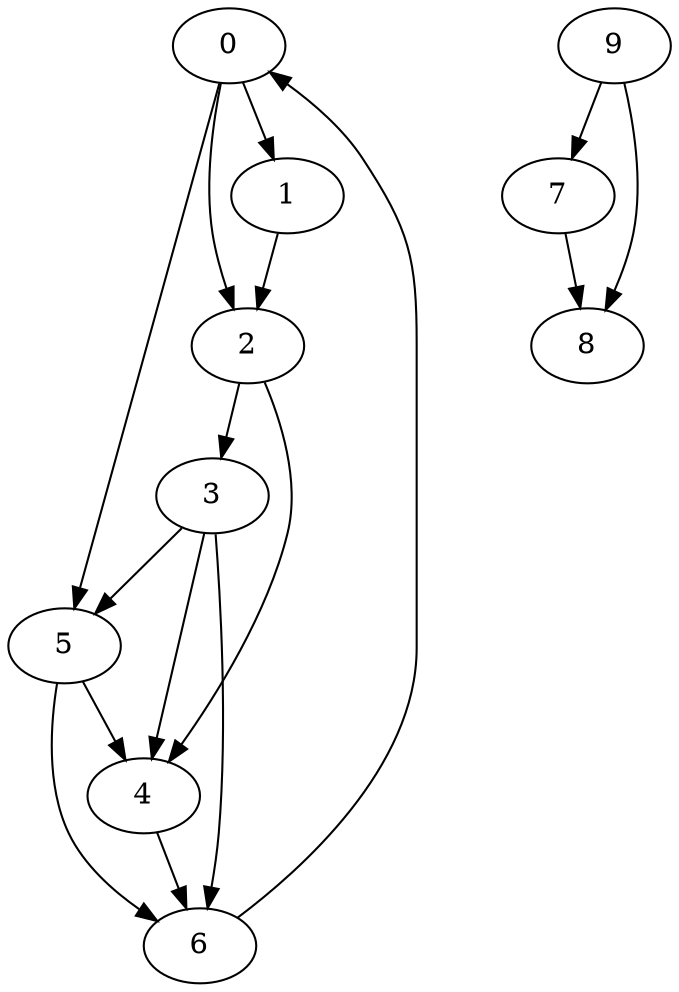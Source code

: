 digraph G {
0 -> 1;
0 -> 2;
0 -> 5;
1 -> 2;
2 -> 3;
2 -> 4;
3 -> 4;
3 -> 5;
3 -> 6;
4 -> 6;
5 -> 4;
5 -> 6;
6 -> 0;
7 -> 8;
9 -> 8;
9 -> 7;
}
